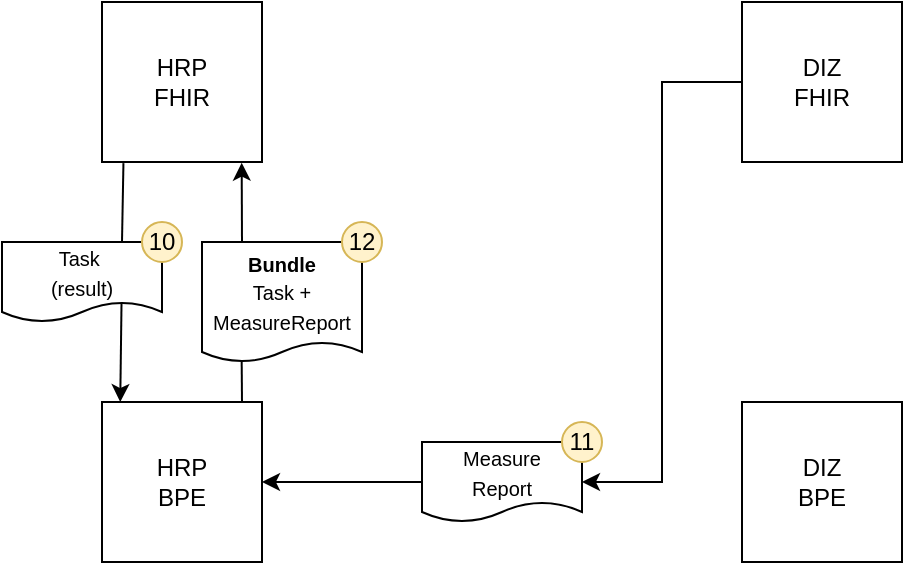 <mxfile version="26.1.1">
  <diagram id="VETf5LYlRZAwOjoE17p3" name="Page-1">
    <mxGraphModel dx="550" dy="-225" grid="1" gridSize="10" guides="1" tooltips="1" connect="1" arrows="1" fold="1" page="1" pageScale="1" pageWidth="1169" pageHeight="827" math="0" shadow="0">
      <root>
        <mxCell id="0" />
        <mxCell id="1" parent="0" />
        <mxCell id="ePRh4TcFxG1AIVr1Jd2X-204" style="edgeStyle=orthogonalEdgeStyle;rounded=0;orthogonalLoop=1;jettySize=auto;html=1;exitX=0.134;exitY=1.007;exitDx=0;exitDy=0;entryX=0.75;entryY=0;entryDx=0;entryDy=0;startArrow=none;startFill=0;endArrow=none;endFill=0;exitPerimeter=0;" parent="1" source="ePRh4TcFxG1AIVr1Jd2X-154" target="ePRh4TcFxG1AIVr1Jd2X-195" edge="1">
          <mxGeometry relative="1" as="geometry" />
        </mxCell>
        <mxCell id="ePRh4TcFxG1AIVr1Jd2X-154" value="HRP&lt;br&gt;FHIR" style="whiteSpace=wrap;html=1;aspect=fixed;" parent="1" vertex="1">
          <mxGeometry x="240" y="1080" width="80" height="80" as="geometry" />
        </mxCell>
        <mxCell id="ePRh4TcFxG1AIVr1Jd2X-159" style="edgeStyle=orthogonalEdgeStyle;rounded=0;orthogonalLoop=1;jettySize=auto;html=1;exitX=0.875;exitY=0.002;exitDx=0;exitDy=0;entryX=0.248;entryY=0.994;entryDx=0;entryDy=0;entryPerimeter=0;startArrow=none;startFill=0;endArrow=none;endFill=0;exitPerimeter=0;" parent="1" source="ePRh4TcFxG1AIVr1Jd2X-160" target="ePRh4TcFxG1AIVr1Jd2X-182" edge="1">
          <mxGeometry relative="1" as="geometry" />
        </mxCell>
        <mxCell id="ePRh4TcFxG1AIVr1Jd2X-205" style="edgeStyle=orthogonalEdgeStyle;rounded=0;orthogonalLoop=1;jettySize=auto;html=1;exitX=0.114;exitY=0;exitDx=0;exitDy=0;startArrow=classic;startFill=1;endArrow=none;endFill=0;exitPerimeter=0;entryX=0.747;entryY=0.761;entryDx=0;entryDy=0;entryPerimeter=0;" parent="1" source="ePRh4TcFxG1AIVr1Jd2X-160" target="ePRh4TcFxG1AIVr1Jd2X-195" edge="1">
          <mxGeometry relative="1" as="geometry">
            <mxPoint x="259.935" y="1250" as="targetPoint" />
            <Array as="points">
              <mxPoint x="250" y="1280" />
            </Array>
          </mxGeometry>
        </mxCell>
        <mxCell id="ePRh4TcFxG1AIVr1Jd2X-160" value="HRP&lt;br&gt;BPE" style="whiteSpace=wrap;html=1;aspect=fixed;" parent="1" vertex="1">
          <mxGeometry x="240" y="1280" width="80" height="80" as="geometry" />
        </mxCell>
        <mxCell id="ePRh4TcFxG1AIVr1Jd2X-162" style="edgeStyle=orthogonalEdgeStyle;rounded=0;orthogonalLoop=1;jettySize=auto;html=1;exitX=0;exitY=0.5;exitDx=0;exitDy=0;entryX=1;entryY=0.5;entryDx=0;entryDy=0;startArrow=none;startFill=0;endArrow=classic;endFill=1;" parent="1" source="ePRh4TcFxG1AIVr1Jd2X-163" target="ePRh4TcFxG1AIVr1Jd2X-194" edge="1">
          <mxGeometry relative="1" as="geometry" />
        </mxCell>
        <mxCell id="ePRh4TcFxG1AIVr1Jd2X-163" value="DIZ&lt;br&gt;FHIR" style="whiteSpace=wrap;html=1;aspect=fixed;" parent="1" vertex="1">
          <mxGeometry x="560" y="1080" width="80" height="80" as="geometry" />
        </mxCell>
        <mxCell id="ePRh4TcFxG1AIVr1Jd2X-169" value="DIZ&lt;br&gt;BPE" style="whiteSpace=wrap;html=1;aspect=fixed;" parent="1" vertex="1">
          <mxGeometry x="560" y="1280" width="80" height="80" as="geometry" />
        </mxCell>
        <mxCell id="ePRh4TcFxG1AIVr1Jd2X-181" style="edgeStyle=orthogonalEdgeStyle;rounded=0;orthogonalLoop=1;jettySize=auto;html=1;exitX=0.25;exitY=0;exitDx=0;exitDy=0;startArrow=none;startFill=0;endArrow=classic;endFill=1;entryX=0.873;entryY=1.004;entryDx=0;entryDy=0;entryPerimeter=0;" parent="1" source="ePRh4TcFxG1AIVr1Jd2X-182" target="ePRh4TcFxG1AIVr1Jd2X-154" edge="1">
          <mxGeometry relative="1" as="geometry">
            <mxPoint x="310" y="1170" as="targetPoint" />
          </mxGeometry>
        </mxCell>
        <mxCell id="ePRh4TcFxG1AIVr1Jd2X-182" value="&lt;font style=&quot;font-size: 10px&quot;&gt;&lt;b&gt;Bundle&lt;/b&gt;&lt;br&gt;Task +&lt;br&gt;MeasureReport&lt;/font&gt;" style="shape=document;whiteSpace=wrap;html=1;boundedLbl=1;size=0.167;" parent="1" vertex="1">
          <mxGeometry x="290" y="1200" width="80" height="60" as="geometry" />
        </mxCell>
        <mxCell id="ePRh4TcFxG1AIVr1Jd2X-192" value="12" style="ellipse;whiteSpace=wrap;html=1;aspect=fixed;fillColor=#fff2cc;strokeColor=#d6b656;" parent="1" vertex="1">
          <mxGeometry x="360" y="1190" width="20" height="20" as="geometry" />
        </mxCell>
        <mxCell id="ePRh4TcFxG1AIVr1Jd2X-193" style="edgeStyle=orthogonalEdgeStyle;rounded=0;orthogonalLoop=1;jettySize=auto;html=1;exitX=0;exitY=0.5;exitDx=0;exitDy=0;entryX=1;entryY=0.5;entryDx=0;entryDy=0;startArrow=none;startFill=0;endArrow=classic;endFill=1;" parent="1" source="ePRh4TcFxG1AIVr1Jd2X-194" target="ePRh4TcFxG1AIVr1Jd2X-160" edge="1">
          <mxGeometry relative="1" as="geometry" />
        </mxCell>
        <mxCell id="ePRh4TcFxG1AIVr1Jd2X-194" value="&lt;font style=&quot;font-size: 10px&quot;&gt;Measure&lt;br&gt;Report&lt;/font&gt;" style="shape=document;whiteSpace=wrap;html=1;boundedLbl=1;size=0.25;" parent="1" vertex="1">
          <mxGeometry x="400" y="1300" width="80" height="40" as="geometry" />
        </mxCell>
        <mxCell id="ePRh4TcFxG1AIVr1Jd2X-195" value="&lt;font style=&quot;font-size: 10px&quot;&gt;Task&amp;nbsp;&lt;br&gt;(result)&lt;/font&gt;" style="shape=document;whiteSpace=wrap;html=1;boundedLbl=1;size=0.25;" parent="1" vertex="1">
          <mxGeometry x="190" y="1200" width="80" height="40" as="geometry" />
        </mxCell>
        <mxCell id="ePRh4TcFxG1AIVr1Jd2X-196" value="10" style="ellipse;whiteSpace=wrap;html=1;aspect=fixed;fillColor=#fff2cc;strokeColor=#d6b656;" parent="1" vertex="1">
          <mxGeometry x="260" y="1190" width="20" height="20" as="geometry" />
        </mxCell>
        <mxCell id="ePRh4TcFxG1AIVr1Jd2X-203" value="11" style="ellipse;whiteSpace=wrap;html=1;aspect=fixed;fillColor=#fff2cc;strokeColor=#d6b656;" parent="1" vertex="1">
          <mxGeometry x="470" y="1290" width="20" height="20" as="geometry" />
        </mxCell>
      </root>
    </mxGraphModel>
  </diagram>
</mxfile>
